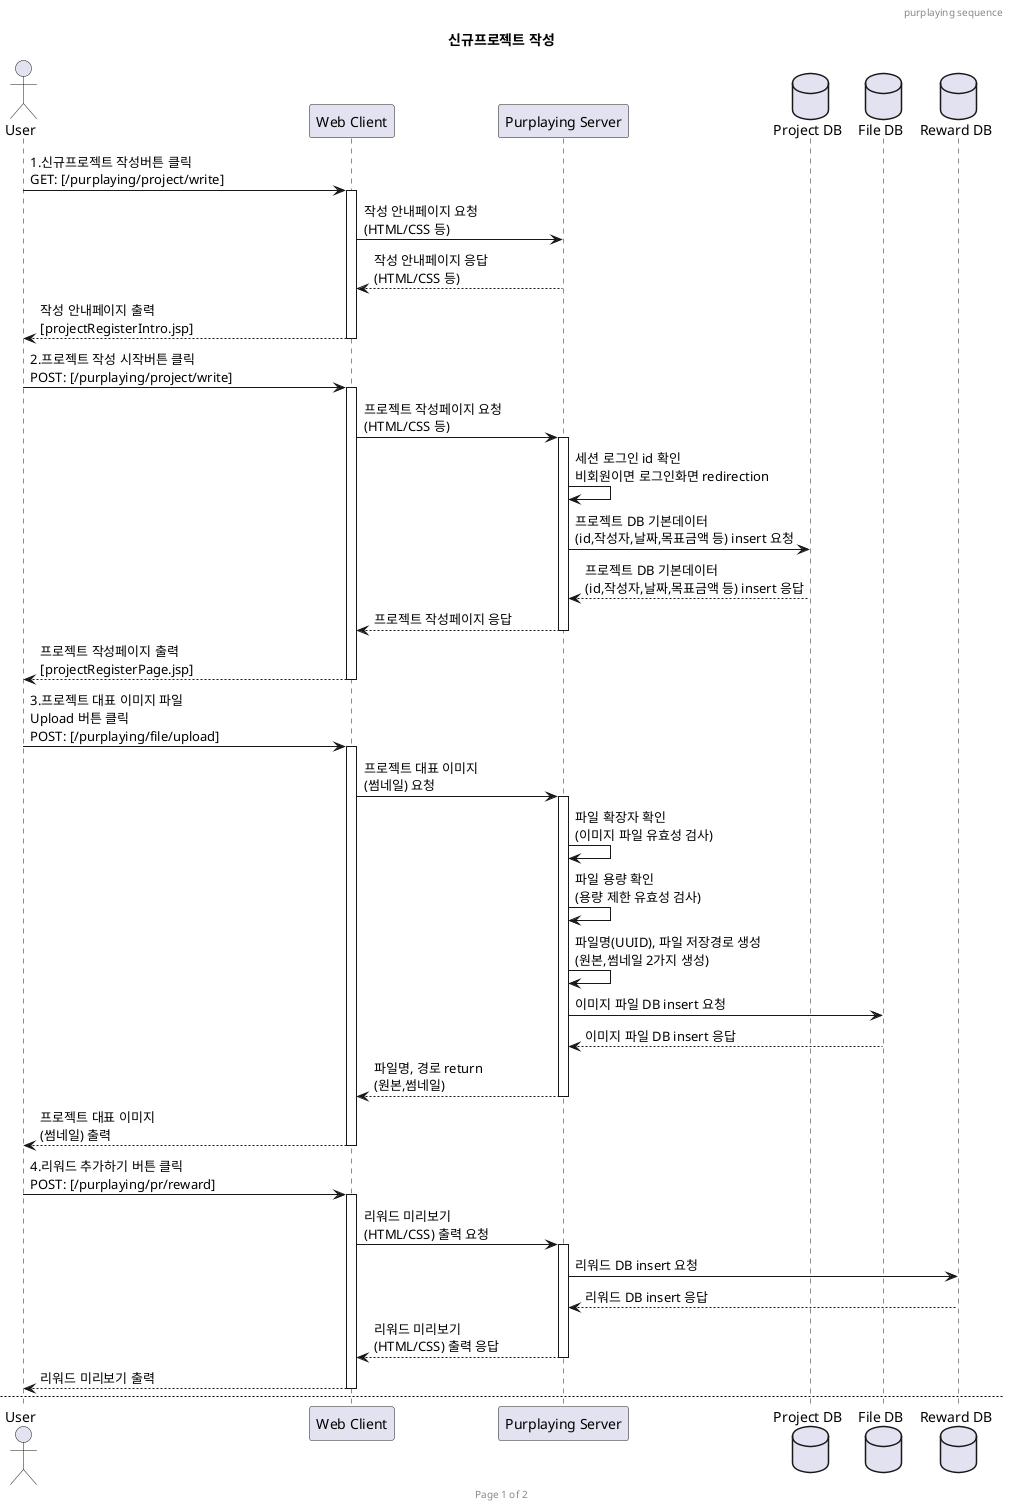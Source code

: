@startuml

header purplaying sequence
footer Page %page% of %lastpage%


actor User
participant "Web Client" as C
participant "Purplaying Server" as S
database "Project DB" as DB_prj
database "File DB" as DB_file
database "Reward DB" as DB_rwd

title 신규프로젝트 작성

'프로젝트 작성
User -> C: 1.신규프로젝트 작성버튼 클릭\nGET: [/purplaying/project/write]

activate C
C -> S: 작성 안내페이지 요청\n(HTML/CSS 등)
S -->C: 작성 안내페이지 응답\n(HTML/CSS 등)
C --> User: 작성 안내페이지 출력\n[projectRegisterIntro.jsp]
deactivate C

User -> C: 2.프로젝트 작성 시작버튼 클릭\nPOST: [/purplaying/project/write]
activate C
C -> S: 프로젝트 작성페이지 요청\n(HTML/CSS 등)

activate S
S -> S : 세션 로그인 id 확인\n비회원이면 로그인화면 redirection
S -> DB_prj: 프로젝트 DB 기본데이터\n(id,작성자,날짜,목표금액 등) insert 요청
DB_prj --> S: 프로젝트 DB 기본데이터\n(id,작성자,날짜,목표금액 등) insert 응답
S --> C : 프로젝트 작성페이지 응답
deactivate S

C --> User: 프로젝트 작성페이지 출력\n[projectRegisterPage.jsp]
deactivate C


'프로젝트 대표 이미지 업로드
User -> C: 3.프로젝트 대표 이미지 파일\nUpload 버튼 클릭\nPOST: [/purplaying/file/upload]

activate C
C -> S: 프로젝트 대표 이미지\n(썸네일) 요청

activate S
S -> S: 파일 확장자 확인\n(이미지 파일 유효성 검사)
S -> S: 파일 용량 확인\n(용량 제한 유효성 검사)
S -> S: 파일명(UUID), 파일 저장경로 생성\n(원본,썸네일 2가지 생성)
S ->DB_file: 이미지 파일 DB insert 요청
DB_file --> S : 이미지 파일 DB insert 응답
S --> C : 파일명, 경로 return\n(원본,썸네일)
deactivate S

C --> User: 프로젝트 대표 이미지\n(썸네일) 출력
deactivate C


'리워드 작성
User -> C: 4.리워드 추가하기 버튼 클릭\nPOST: [/purplaying/pr/reward]

activate C
C -> S: 리워드 미리보기\n(HTML/CSS) 출력 요청
activate S
S -> DB_rwd: 리워드 DB insert 요청
DB_rwd --> S :리워드 DB insert 응답
S -->C: 리워드 미리보기\n(HTML/CSS) 출력 응답
deactivate S
C --> User: 리워드 미리보기 출력
deactivate C

newpage

'수정
User -> C: 5.프로젝트 저장버튼 클릭\nPATCH: [/purplaying/project/modify/{프로젝트id}]

activate C
C -> S: 프로젝트 저장 요청 

activate S
S -> DB_prj: 프로젝트 DB update 요청
DB_prj --> S :프로젝트 DB update 응답
S ->DB_file: 이미지 파일 DB insert 요청
DB_file --> S : 이미지 파일 DB insert 응답
S -> DB_rwd: 리워드 DB update 요청
DB_rwd --> S :리워드 DB update 응답
S --> C : 프로젝트 저장 응답
deactivate S

C --> User: 프로젝트 저장 완료
deactivate C

'미리보기
User -> C: 6.프로젝트 미리보기버튼 클릭\nGET: [/purplaying/project/view/{프로젝트id}]

activate C
C -> S: 작성중인 프로젝트 저장 요청 

activate S
S -> DB_prj: 프로젝트 DB update 요청
DB_prj --> S :프로젝트 DB update 응답
S ->DB_file: 이미지 파일 DB insert 요청
DB_file --> S : 이미지 파일 DB insert 응답
S -> DB_rwd: 리워드 DB update 요청
DB_rwd --> S :리워드 DB update 응답
S --> C : 프로젝트 저장 응답
C -> S: 작성중인 프로젝트 미리보기 요청 
S --> C: 작성중인 프로젝트 미리보기 응답
deactivate S

C --> User: 프로젝트 저장 완료,\n미리보기페이지로 이동
deactivate C

'삭제
User -> C: 6.프로젝트 삭제버튼 클릭\nDELETE: [/purplaying/project/remove/{프로젝트id}]

activate C
C -> S: 프로젝트 삭제 요청 

activate S
S -> DB_prj: 프로젝트 DB delete 요청
DB_prj --> S :프로젝트 DB delete 응답
S ->DB_file: 이미지 파일 DB delete 요청
DB_file --> S : 이미지 파일 DB delete 응답
S -> DB_rwd: 리워드 DB delete 요청
DB_rwd --> S :리워드 DB delete 응답
S --> C : 프로젝트 삭제 응답
deactivate S

C --> User: 프로젝트 삭제 완료,\n마이페이지로 이동
deactivate C


@enduml